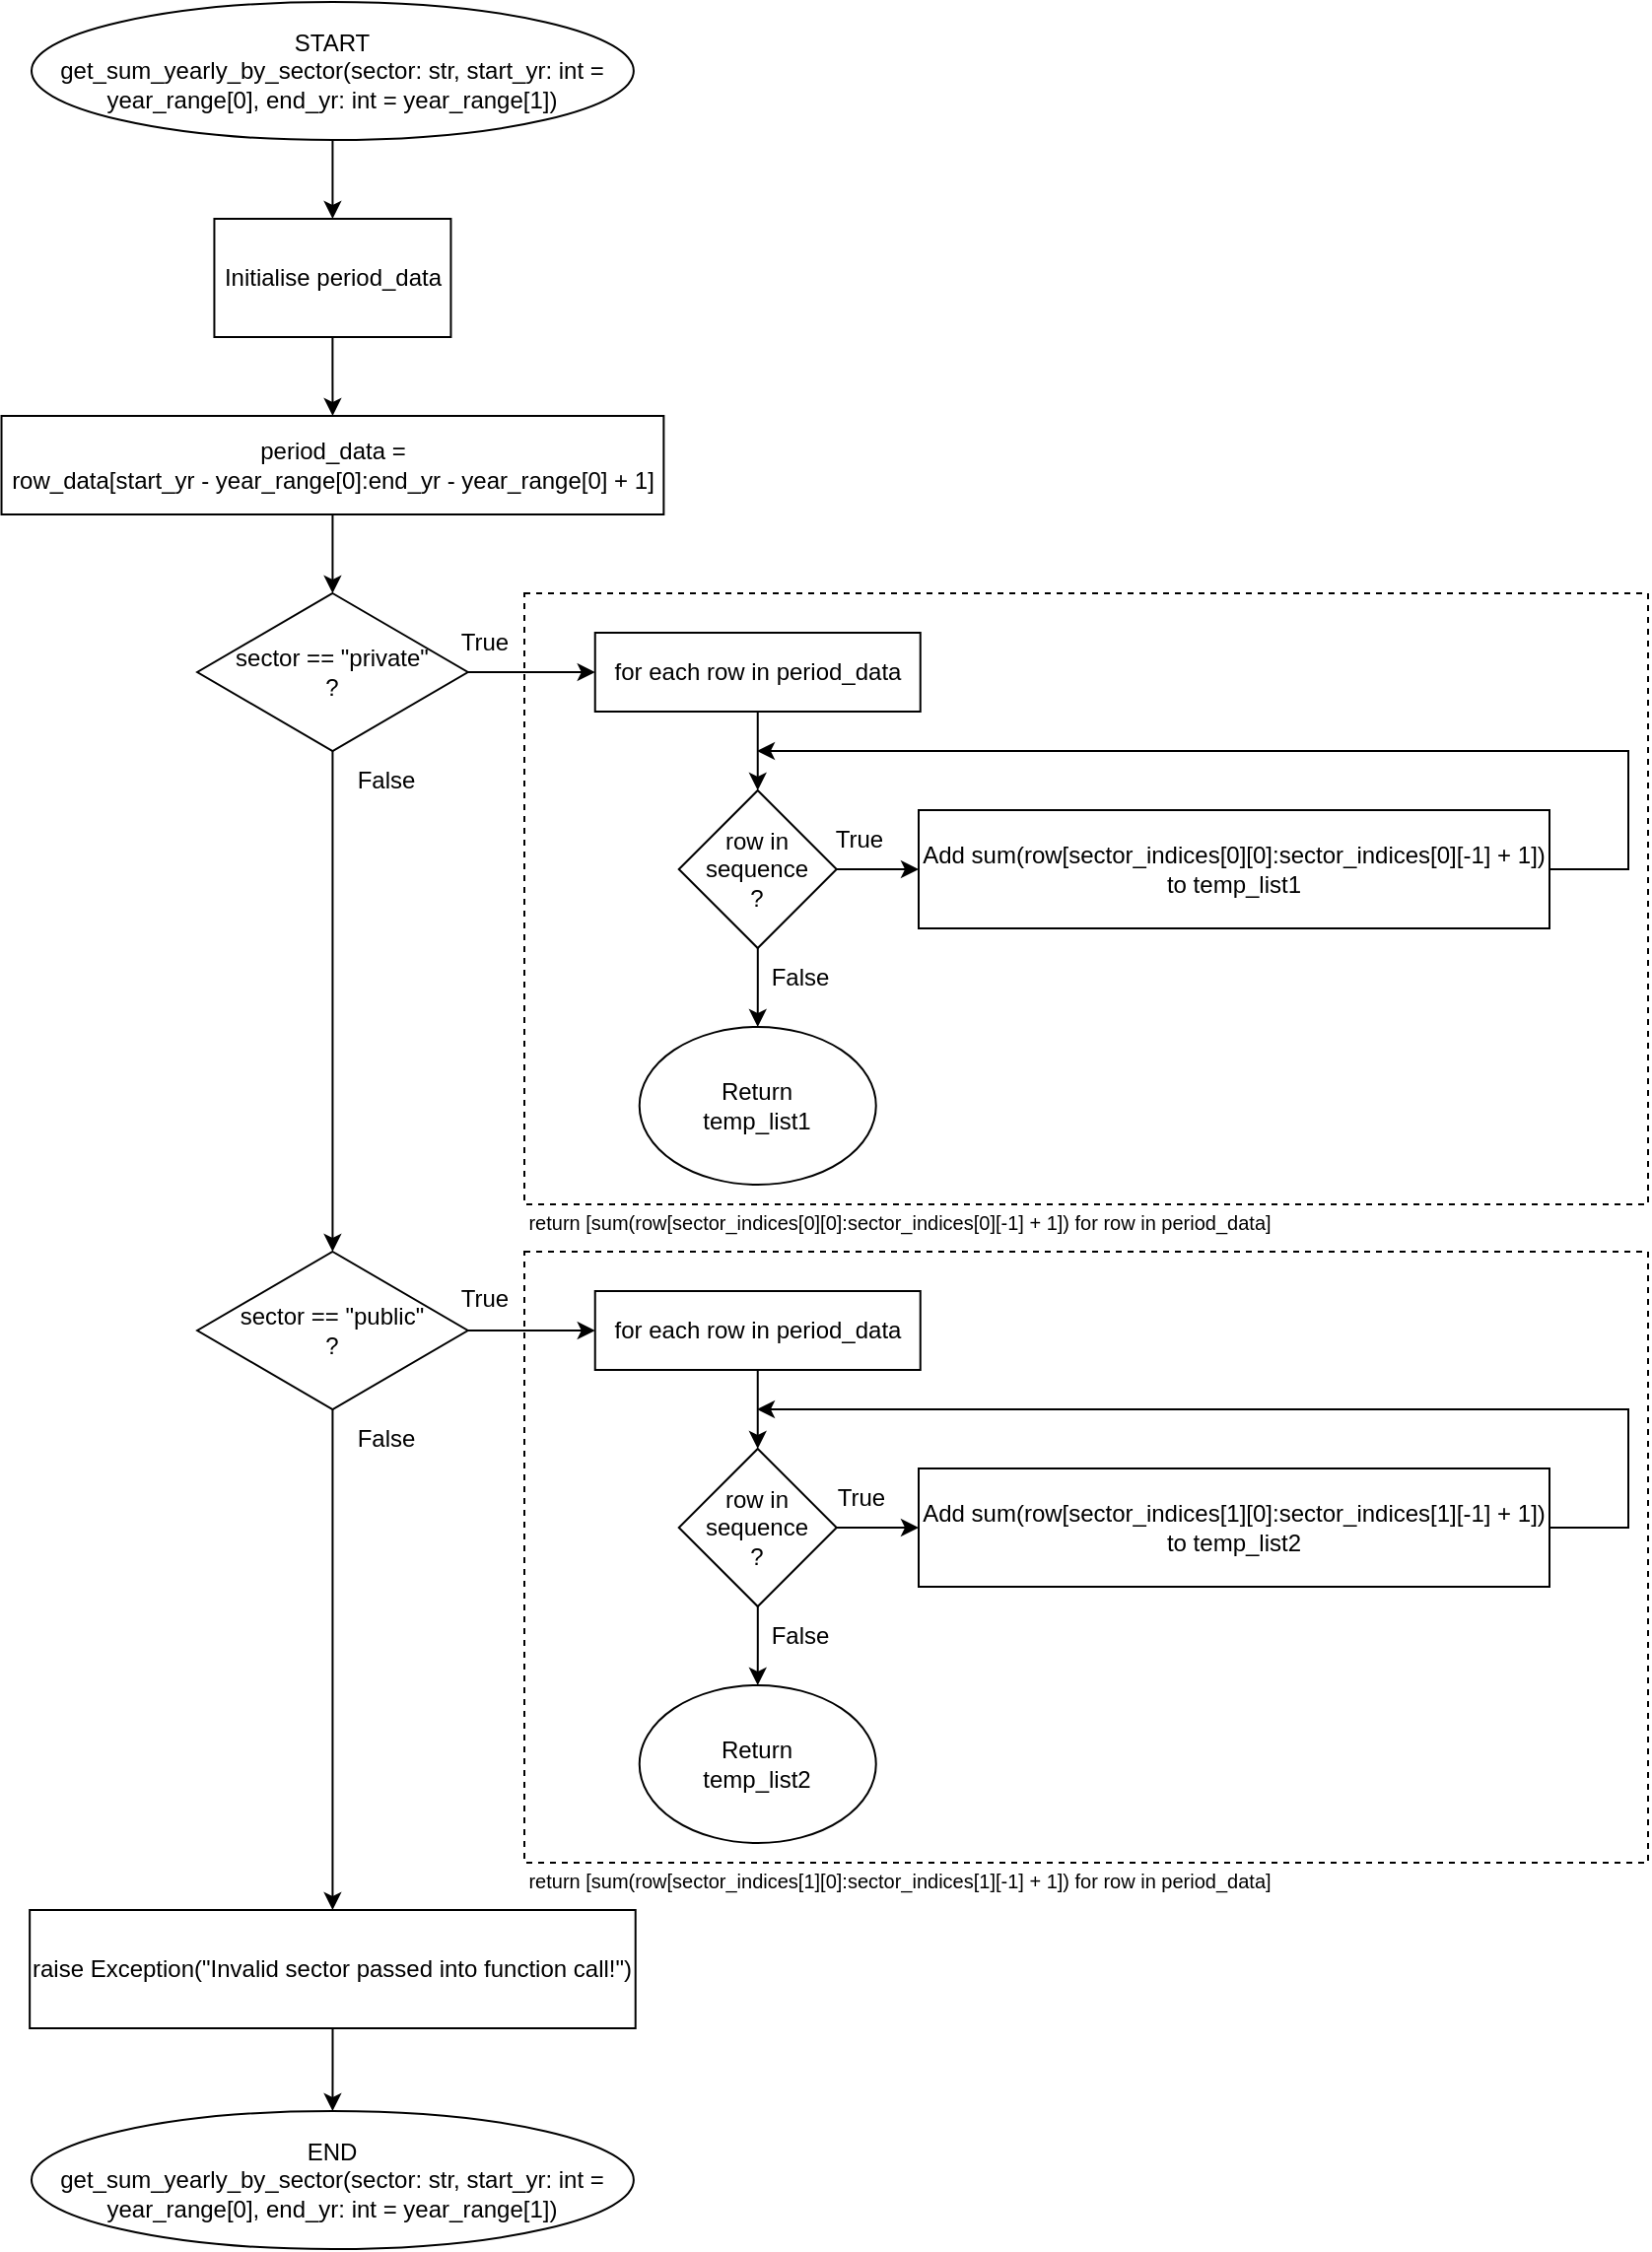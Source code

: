 <mxfile version="20.7.4" type="github">
  <diagram id="lu67rxway3D1fgiwn8DX" name="Page-1">
    <mxGraphModel dx="1431" dy="819" grid="1" gridSize="10" guides="1" tooltips="1" connect="1" arrows="1" fold="1" page="1" pageScale="1" pageWidth="850" pageHeight="1100" math="0" shadow="0">
      <root>
        <mxCell id="0" />
        <mxCell id="1" parent="0" />
        <mxCell id="kpfpR7843MxM0rUKFRxI-27" value="" style="edgeStyle=orthogonalEdgeStyle;rounded=0;orthogonalLoop=1;jettySize=auto;html=1;" edge="1" parent="1" source="kpfpR7843MxM0rUKFRxI-2" target="kpfpR7843MxM0rUKFRxI-26">
          <mxGeometry relative="1" as="geometry" />
        </mxCell>
        <mxCell id="kpfpR7843MxM0rUKFRxI-2" value="START&lt;br&gt;get_sum_yearly_by_sector(sector: str, start_yr: int = year_range[0], end_yr: int = year_range[1])" style="ellipse;whiteSpace=wrap;html=1;rounded=0;" vertex="1" parent="1">
          <mxGeometry x="120" width="305.44" height="70" as="geometry" />
        </mxCell>
        <mxCell id="kpfpR7843MxM0rUKFRxI-7" value="" style="edgeStyle=orthogonalEdgeStyle;rounded=0;orthogonalLoop=1;jettySize=auto;html=1;" edge="1" parent="1" source="kpfpR7843MxM0rUKFRxI-4" target="kpfpR7843MxM0rUKFRxI-6">
          <mxGeometry relative="1" as="geometry" />
        </mxCell>
        <mxCell id="kpfpR7843MxM0rUKFRxI-4" value="period_data = &lt;br&gt;row_data[start_yr - year_range[0]:end_yr - year_range[0] + 1]" style="rounded=0;whiteSpace=wrap;html=1;" vertex="1" parent="1">
          <mxGeometry x="104.76" y="210" width="335.92" height="50" as="geometry" />
        </mxCell>
        <mxCell id="kpfpR7843MxM0rUKFRxI-25" value="" style="edgeStyle=orthogonalEdgeStyle;rounded=0;orthogonalLoop=1;jettySize=auto;html=1;" edge="1" parent="1" source="kpfpR7843MxM0rUKFRxI-6" target="kpfpR7843MxM0rUKFRxI-10">
          <mxGeometry relative="1" as="geometry" />
        </mxCell>
        <mxCell id="kpfpR7843MxM0rUKFRxI-50" style="edgeStyle=orthogonalEdgeStyle;rounded=0;orthogonalLoop=1;jettySize=auto;html=1;exitX=0.5;exitY=1;exitDx=0;exitDy=0;entryX=0.5;entryY=0;entryDx=0;entryDy=0;" edge="1" parent="1" source="kpfpR7843MxM0rUKFRxI-6" target="kpfpR7843MxM0rUKFRxI-38">
          <mxGeometry relative="1" as="geometry" />
        </mxCell>
        <mxCell id="kpfpR7843MxM0rUKFRxI-6" value="sector == &quot;private&quot;&lt;br&gt;?" style="rhombus;whiteSpace=wrap;html=1;" vertex="1" parent="1">
          <mxGeometry x="204.08" y="300" width="137.28" height="80" as="geometry" />
        </mxCell>
        <mxCell id="kpfpR7843MxM0rUKFRxI-8" value="" style="rounded=0;whiteSpace=wrap;html=1;glass=0;fillColor=none;dashed=1;" vertex="1" parent="1">
          <mxGeometry x="370" y="300" width="570" height="310" as="geometry" />
        </mxCell>
        <mxCell id="kpfpR7843MxM0rUKFRxI-9" value="" style="edgeStyle=orthogonalEdgeStyle;rounded=0;orthogonalLoop=1;jettySize=auto;html=1;" edge="1" parent="1" source="kpfpR7843MxM0rUKFRxI-10" target="kpfpR7843MxM0rUKFRxI-13">
          <mxGeometry relative="1" as="geometry" />
        </mxCell>
        <mxCell id="kpfpR7843MxM0rUKFRxI-10" value="for each row in period_data" style="rounded=0;whiteSpace=wrap;html=1;" vertex="1" parent="1">
          <mxGeometry x="405.87" y="320" width="165" height="40" as="geometry" />
        </mxCell>
        <mxCell id="kpfpR7843MxM0rUKFRxI-31" value="" style="edgeStyle=orthogonalEdgeStyle;rounded=0;orthogonalLoop=1;jettySize=auto;html=1;" edge="1" parent="1" source="kpfpR7843MxM0rUKFRxI-13" target="kpfpR7843MxM0rUKFRxI-30">
          <mxGeometry relative="1" as="geometry" />
        </mxCell>
        <mxCell id="kpfpR7843MxM0rUKFRxI-33" value="" style="edgeStyle=orthogonalEdgeStyle;rounded=0;orthogonalLoop=1;jettySize=auto;html=1;" edge="1" parent="1" source="kpfpR7843MxM0rUKFRxI-13">
          <mxGeometry relative="1" as="geometry">
            <mxPoint x="488.37" y="520" as="targetPoint" />
          </mxGeometry>
        </mxCell>
        <mxCell id="kpfpR7843MxM0rUKFRxI-13" value="row in sequence&lt;br&gt;?" style="rhombus;whiteSpace=wrap;html=1;" vertex="1" parent="1">
          <mxGeometry x="448.37" y="400" width="80" height="80" as="geometry" />
        </mxCell>
        <mxCell id="kpfpR7843MxM0rUKFRxI-17" value="True" style="text;html=1;strokeColor=none;fillColor=none;align=center;verticalAlign=middle;whiteSpace=wrap;rounded=0;" vertex="1" parent="1">
          <mxGeometry x="510" y="410" width="60" height="30" as="geometry" />
        </mxCell>
        <mxCell id="kpfpR7843MxM0rUKFRxI-22" value="False" style="text;html=1;strokeColor=none;fillColor=none;align=center;verticalAlign=middle;whiteSpace=wrap;rounded=0;" vertex="1" parent="1">
          <mxGeometry x="480.0" y="480" width="60" height="30" as="geometry" />
        </mxCell>
        <mxCell id="kpfpR7843MxM0rUKFRxI-24" value="&lt;font style=&quot;font-size: 10px;&quot;&gt;return [sum(row[sector_indices[0][0]:sector_indices[0][-1] + 1]) for row in period_data]&lt;/font&gt;" style="text;html=1;strokeColor=none;fillColor=none;align=center;verticalAlign=middle;whiteSpace=wrap;rounded=0;glass=0;dashed=1;" vertex="1" parent="1">
          <mxGeometry x="370" y="604" width="380.93" height="30" as="geometry" />
        </mxCell>
        <mxCell id="kpfpR7843MxM0rUKFRxI-28" value="" style="edgeStyle=orthogonalEdgeStyle;rounded=0;orthogonalLoop=1;jettySize=auto;html=1;" edge="1" parent="1" source="kpfpR7843MxM0rUKFRxI-26" target="kpfpR7843MxM0rUKFRxI-4">
          <mxGeometry relative="1" as="geometry" />
        </mxCell>
        <mxCell id="kpfpR7843MxM0rUKFRxI-26" value="Initialise period_data" style="rounded=0;whiteSpace=wrap;html=1;" vertex="1" parent="1">
          <mxGeometry x="212.72" y="110" width="120" height="60" as="geometry" />
        </mxCell>
        <mxCell id="kpfpR7843MxM0rUKFRxI-51" style="edgeStyle=orthogonalEdgeStyle;rounded=0;orthogonalLoop=1;jettySize=auto;html=1;exitX=1;exitY=0.5;exitDx=0;exitDy=0;" edge="1" parent="1" source="kpfpR7843MxM0rUKFRxI-30">
          <mxGeometry relative="1" as="geometry">
            <mxPoint x="488" y="380" as="targetPoint" />
            <Array as="points">
              <mxPoint x="930" y="440" />
            </Array>
          </mxGeometry>
        </mxCell>
        <mxCell id="kpfpR7843MxM0rUKFRxI-30" value="Add sum(row[sector_indices[0][0]:sector_indices[0][-1] + 1])&lt;br&gt;to temp_list1" style="rounded=0;whiteSpace=wrap;html=1;" vertex="1" parent="1">
          <mxGeometry x="570" y="410" width="320" height="60" as="geometry" />
        </mxCell>
        <mxCell id="kpfpR7843MxM0rUKFRxI-36" value="Return&lt;br&gt;temp_list1" style="ellipse;whiteSpace=wrap;html=1;" vertex="1" parent="1">
          <mxGeometry x="428.37" y="520" width="120" height="80" as="geometry" />
        </mxCell>
        <mxCell id="kpfpR7843MxM0rUKFRxI-37" value="" style="edgeStyle=orthogonalEdgeStyle;rounded=0;orthogonalLoop=1;jettySize=auto;html=1;" edge="1" parent="1" source="kpfpR7843MxM0rUKFRxI-38" target="kpfpR7843MxM0rUKFRxI-41">
          <mxGeometry relative="1" as="geometry" />
        </mxCell>
        <mxCell id="kpfpR7843MxM0rUKFRxI-60" style="edgeStyle=orthogonalEdgeStyle;rounded=0;orthogonalLoop=1;jettySize=auto;html=1;exitX=0.5;exitY=1;exitDx=0;exitDy=0;entryX=0.5;entryY=0;entryDx=0;entryDy=0;" edge="1" parent="1" source="kpfpR7843MxM0rUKFRxI-38" target="kpfpR7843MxM0rUKFRxI-59">
          <mxGeometry relative="1" as="geometry" />
        </mxCell>
        <mxCell id="kpfpR7843MxM0rUKFRxI-38" value="sector == &quot;public&quot;&lt;br&gt;?" style="rhombus;whiteSpace=wrap;html=1;" vertex="1" parent="1">
          <mxGeometry x="204.08" y="634" width="137.28" height="80" as="geometry" />
        </mxCell>
        <mxCell id="kpfpR7843MxM0rUKFRxI-39" value="" style="rounded=0;whiteSpace=wrap;html=1;glass=0;fillColor=none;dashed=1;" vertex="1" parent="1">
          <mxGeometry x="370" y="634" width="570" height="310" as="geometry" />
        </mxCell>
        <mxCell id="kpfpR7843MxM0rUKFRxI-40" value="" style="edgeStyle=orthogonalEdgeStyle;rounded=0;orthogonalLoop=1;jettySize=auto;html=1;" edge="1" parent="1" source="kpfpR7843MxM0rUKFRxI-41" target="kpfpR7843MxM0rUKFRxI-44">
          <mxGeometry relative="1" as="geometry" />
        </mxCell>
        <mxCell id="kpfpR7843MxM0rUKFRxI-41" value="for each row in period_data" style="rounded=0;whiteSpace=wrap;html=1;" vertex="1" parent="1">
          <mxGeometry x="405.87" y="654" width="165" height="40" as="geometry" />
        </mxCell>
        <mxCell id="kpfpR7843MxM0rUKFRxI-42" value="" style="edgeStyle=orthogonalEdgeStyle;rounded=0;orthogonalLoop=1;jettySize=auto;html=1;" edge="1" parent="1" source="kpfpR7843MxM0rUKFRxI-44" target="kpfpR7843MxM0rUKFRxI-48">
          <mxGeometry relative="1" as="geometry" />
        </mxCell>
        <mxCell id="kpfpR7843MxM0rUKFRxI-43" value="" style="edgeStyle=orthogonalEdgeStyle;rounded=0;orthogonalLoop=1;jettySize=auto;html=1;" edge="1" parent="1" source="kpfpR7843MxM0rUKFRxI-44">
          <mxGeometry relative="1" as="geometry">
            <mxPoint x="488.37" y="854" as="targetPoint" />
          </mxGeometry>
        </mxCell>
        <mxCell id="kpfpR7843MxM0rUKFRxI-44" value="row in sequence&lt;br&gt;?" style="rhombus;whiteSpace=wrap;html=1;" vertex="1" parent="1">
          <mxGeometry x="448.37" y="734" width="80" height="80" as="geometry" />
        </mxCell>
        <mxCell id="kpfpR7843MxM0rUKFRxI-45" value="True" style="text;html=1;strokeColor=none;fillColor=none;align=center;verticalAlign=middle;whiteSpace=wrap;rounded=0;" vertex="1" parent="1">
          <mxGeometry x="510.87" y="744" width="60" height="30" as="geometry" />
        </mxCell>
        <mxCell id="kpfpR7843MxM0rUKFRxI-46" value="False" style="text;html=1;strokeColor=none;fillColor=none;align=center;verticalAlign=middle;whiteSpace=wrap;rounded=0;" vertex="1" parent="1">
          <mxGeometry x="480.0" y="814" width="60" height="30" as="geometry" />
        </mxCell>
        <mxCell id="kpfpR7843MxM0rUKFRxI-47" value="&lt;font style=&quot;font-size: 10px;&quot;&gt;return [sum(row[sector_indices[1][0]:sector_indices[1][-1] + 1]) for row in period_data]&lt;/font&gt;" style="text;html=1;strokeColor=none;fillColor=none;align=center;verticalAlign=middle;whiteSpace=wrap;rounded=0;glass=0;dashed=1;" vertex="1" parent="1">
          <mxGeometry x="370" y="938" width="380.93" height="30" as="geometry" />
        </mxCell>
        <mxCell id="kpfpR7843MxM0rUKFRxI-48" value="Add sum(row[sector_indices[1][0]:sector_indices[1][-1] + 1])&lt;br&gt;to temp_list2" style="rounded=0;whiteSpace=wrap;html=1;" vertex="1" parent="1">
          <mxGeometry x="570" y="744" width="320" height="60" as="geometry" />
        </mxCell>
        <mxCell id="kpfpR7843MxM0rUKFRxI-49" value="Return&lt;br&gt;temp_list2" style="ellipse;whiteSpace=wrap;html=1;" vertex="1" parent="1">
          <mxGeometry x="428.37" y="854" width="120" height="80" as="geometry" />
        </mxCell>
        <mxCell id="kpfpR7843MxM0rUKFRxI-52" style="edgeStyle=orthogonalEdgeStyle;rounded=0;orthogonalLoop=1;jettySize=auto;html=1;exitX=1;exitY=0.5;exitDx=0;exitDy=0;" edge="1" parent="1">
          <mxGeometry relative="1" as="geometry">
            <mxPoint x="890" y="774" as="sourcePoint" />
            <mxPoint x="488" y="714" as="targetPoint" />
            <Array as="points">
              <mxPoint x="930" y="774" />
            </Array>
          </mxGeometry>
        </mxCell>
        <mxCell id="kpfpR7843MxM0rUKFRxI-54" value="True" style="text;html=1;strokeColor=none;fillColor=none;align=center;verticalAlign=middle;whiteSpace=wrap;rounded=0;" vertex="1" parent="1">
          <mxGeometry x="320" y="310" width="60" height="30" as="geometry" />
        </mxCell>
        <mxCell id="kpfpR7843MxM0rUKFRxI-55" value="True" style="text;html=1;strokeColor=none;fillColor=none;align=center;verticalAlign=middle;whiteSpace=wrap;rounded=0;" vertex="1" parent="1">
          <mxGeometry x="320" y="643" width="60" height="30" as="geometry" />
        </mxCell>
        <mxCell id="kpfpR7843MxM0rUKFRxI-56" value="False" style="text;html=1;strokeColor=none;fillColor=none;align=center;verticalAlign=middle;whiteSpace=wrap;rounded=0;" vertex="1" parent="1">
          <mxGeometry x="270.0" y="380" width="60" height="30" as="geometry" />
        </mxCell>
        <mxCell id="kpfpR7843MxM0rUKFRxI-57" value="False" style="text;html=1;strokeColor=none;fillColor=none;align=center;verticalAlign=middle;whiteSpace=wrap;rounded=0;" vertex="1" parent="1">
          <mxGeometry x="270.0" y="714" width="60" height="30" as="geometry" />
        </mxCell>
        <mxCell id="kpfpR7843MxM0rUKFRxI-62" value="" style="edgeStyle=orthogonalEdgeStyle;rounded=0;orthogonalLoop=1;jettySize=auto;html=1;" edge="1" parent="1" source="kpfpR7843MxM0rUKFRxI-59" target="kpfpR7843MxM0rUKFRxI-61">
          <mxGeometry relative="1" as="geometry" />
        </mxCell>
        <mxCell id="kpfpR7843MxM0rUKFRxI-59" value="raise Exception(&quot;Invalid sector passed into function call!&quot;)" style="rounded=0;whiteSpace=wrap;html=1;" vertex="1" parent="1">
          <mxGeometry x="119.08" y="968" width="307.28" height="60" as="geometry" />
        </mxCell>
        <mxCell id="kpfpR7843MxM0rUKFRxI-61" value="END&lt;br&gt;get_sum_yearly_by_sector(sector: str, start_yr: int = year_range[0], end_yr: int = year_range[1])" style="ellipse;whiteSpace=wrap;html=1;rounded=0;" vertex="1" parent="1">
          <mxGeometry x="120" y="1070" width="305.44" height="70" as="geometry" />
        </mxCell>
      </root>
    </mxGraphModel>
  </diagram>
</mxfile>
